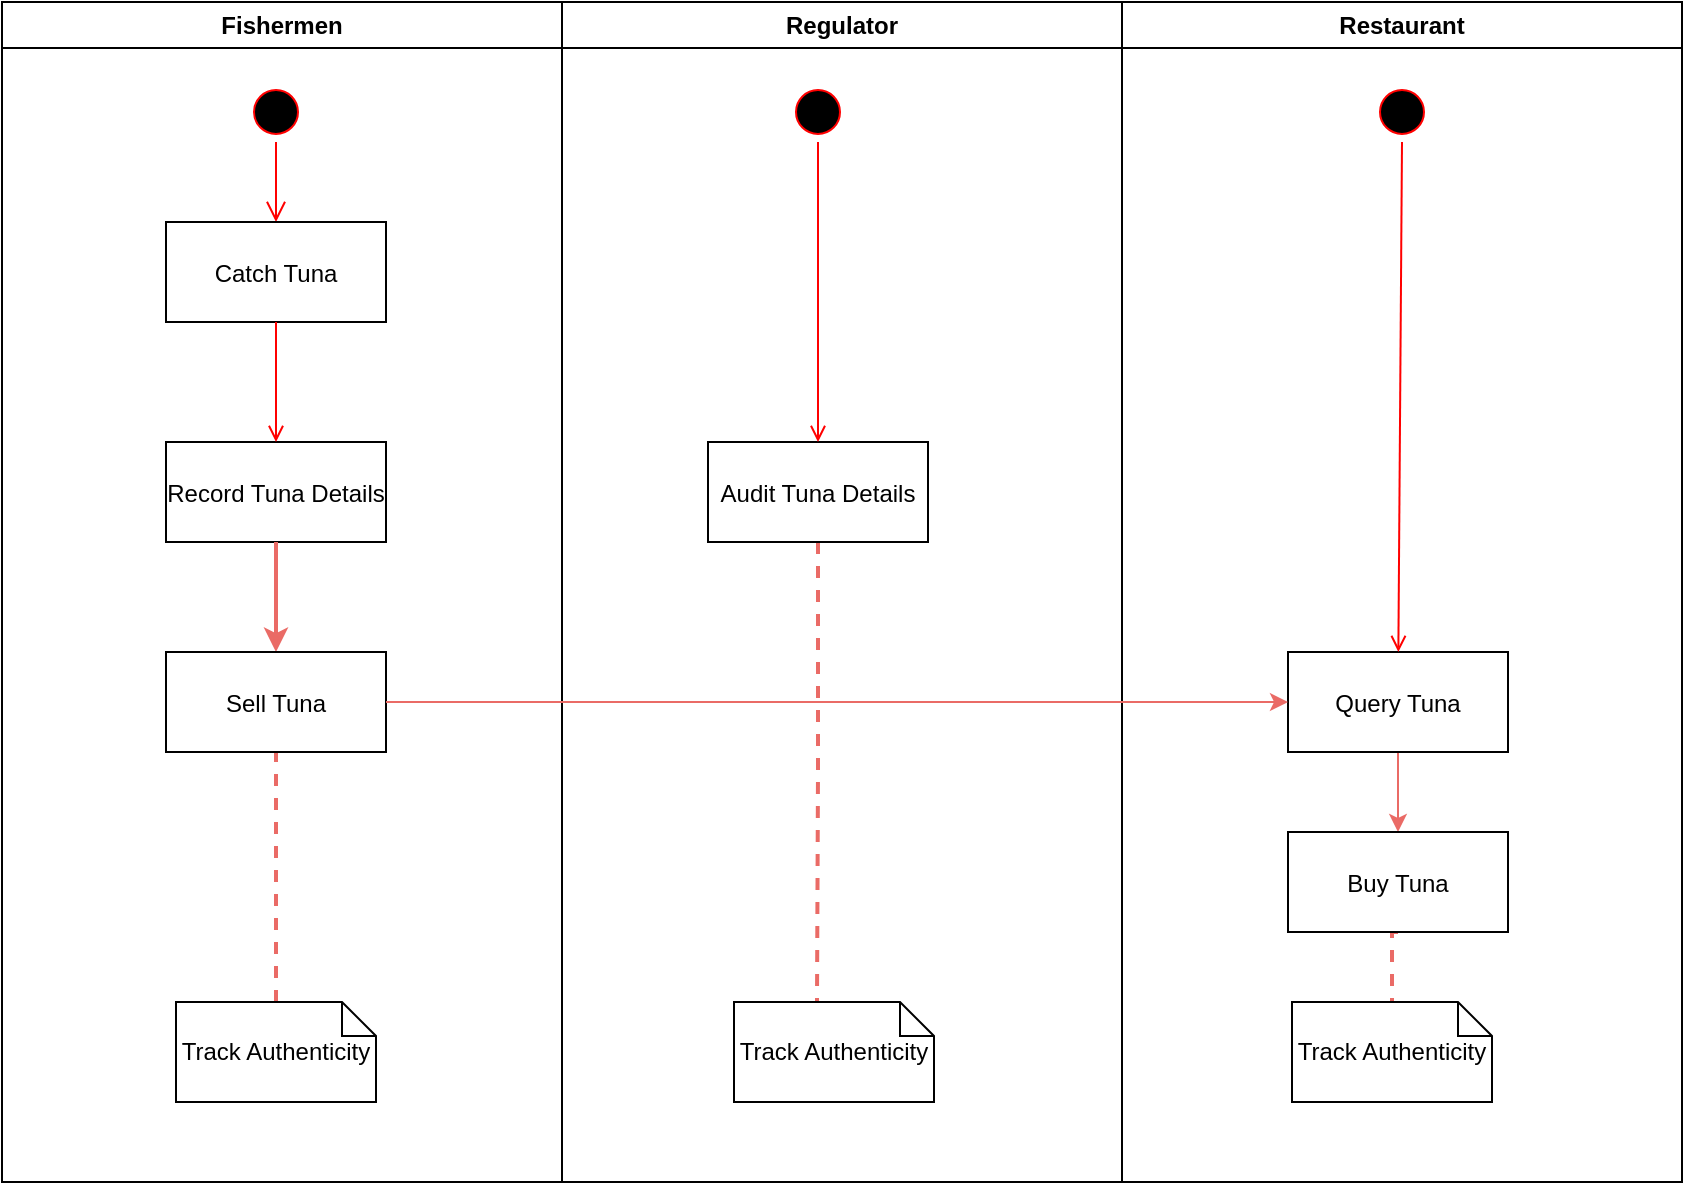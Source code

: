 <mxfile version="10.6.7" type="device"><diagram name="Page-1" id="e7e014a7-5840-1c2e-5031-d8a46d1fe8dd"><mxGraphModel dx="840" dy="484" grid="1" gridSize="10" guides="1" tooltips="1" connect="1" arrows="1" fold="1" page="1" pageScale="1" pageWidth="1169" pageHeight="826" background="#ffffff" math="0" shadow="0"><root><mxCell id="0"/><mxCell id="1" parent="0"/><mxCell id="2" value="Fishermen" style="swimlane;whiteSpace=wrap" parent="1" vertex="1"><mxGeometry x="45" y="40" width="280" height="590" as="geometry"/></mxCell><mxCell id="5" value="" style="ellipse;shape=startState;fillColor=#000000;strokeColor=#ff0000;" parent="2" vertex="1"><mxGeometry x="122" y="40" width="30" height="30" as="geometry"/></mxCell><mxCell id="6" value="" style="edgeStyle=elbowEdgeStyle;elbow=horizontal;verticalAlign=bottom;endArrow=open;endSize=8;strokeColor=#FF0000;endFill=1;rounded=0" parent="2" source="5" target="7" edge="1"><mxGeometry x="122" y="40" as="geometry"><mxPoint x="137" y="110" as="targetPoint"/></mxGeometry></mxCell><mxCell id="7" value="Catch Tuna" style="" parent="2" vertex="1"><mxGeometry x="82" y="110" width="110" height="50" as="geometry"/></mxCell><mxCell id="8" value="Record Tuna Details" style="" parent="2" vertex="1"><mxGeometry x="82" y="220" width="110" height="50" as="geometry"/></mxCell><mxCell id="9" value="" style="endArrow=open;strokeColor=#FF0000;endFill=1;rounded=0" parent="2" source="7" target="8" edge="1"><mxGeometry relative="1" as="geometry"/></mxCell><mxCell id="WyrXRHPbBenYDTwcVpxt-53" style="edgeStyle=orthogonalEdgeStyle;rounded=0;orthogonalLoop=1;jettySize=auto;html=1;exitX=0.5;exitY=0;exitDx=0;exitDy=0;exitPerimeter=0;entryX=0.5;entryY=1;entryDx=0;entryDy=0;dashed=1;endArrow=none;endFill=0;strokeColor=#EA6B66;strokeWidth=2;" edge="1" parent="2" source="WyrXRHPbBenYDTwcVpxt-41" target="WyrXRHPbBenYDTwcVpxt-51"><mxGeometry relative="1" as="geometry"/></mxCell><mxCell id="WyrXRHPbBenYDTwcVpxt-41" value="Track Authenticity" style="shape=note;whiteSpace=wrap;size=17" vertex="1" parent="2"><mxGeometry x="87" y="500" width="100" height="50" as="geometry"/></mxCell><mxCell id="WyrXRHPbBenYDTwcVpxt-54" value="" style="edgeStyle=orthogonalEdgeStyle;rounded=0;orthogonalLoop=1;jettySize=auto;html=1;startArrow=classic;startFill=1;endArrow=none;endFill=0;strokeColor=#EA6B66;strokeWidth=2;" edge="1" parent="2" source="WyrXRHPbBenYDTwcVpxt-51" target="8"><mxGeometry relative="1" as="geometry"/></mxCell><mxCell id="WyrXRHPbBenYDTwcVpxt-51" value="Sell Tuna" style="" vertex="1" parent="2"><mxGeometry x="82" y="325" width="110" height="50" as="geometry"/></mxCell><mxCell id="3" value="Regulator" style="swimlane;whiteSpace=wrap" parent="1" vertex="1"><mxGeometry x="325" y="40" width="280" height="590" as="geometry"/></mxCell><mxCell id="13" value="" style="ellipse;shape=startState;fillColor=#000000;strokeColor=#ff0000;" parent="3" vertex="1"><mxGeometry x="113" y="40" width="30" height="30" as="geometry"/></mxCell><mxCell id="WyrXRHPbBenYDTwcVpxt-50" style="edgeStyle=orthogonalEdgeStyle;rounded=0;orthogonalLoop=1;jettySize=auto;html=1;exitX=0.5;exitY=1;exitDx=0;exitDy=0;entryX=0;entryY=0;entryDx=41.5;entryDy=0;entryPerimeter=0;dashed=1;endArrow=none;endFill=0;strokeColor=#EA6B66;strokeWidth=2;" edge="1" parent="3" source="16" target="WyrXRHPbBenYDTwcVpxt-45"><mxGeometry relative="1" as="geometry"/></mxCell><mxCell id="16" value="Audit Tuna Details" style="" parent="3" vertex="1"><mxGeometry x="73" y="220" width="110" height="50" as="geometry"/></mxCell><mxCell id="17" value="" style="endArrow=open;strokeColor=#FF0000;endFill=1;rounded=0;exitX=0.5;exitY=1;exitDx=0;exitDy=0;" parent="3" source="13" target="16" edge="1"><mxGeometry relative="1" as="geometry"><mxPoint x="128" y="160" as="sourcePoint"/></mxGeometry></mxCell><mxCell id="WyrXRHPbBenYDTwcVpxt-45" value="Track Authenticity" style="shape=note;whiteSpace=wrap;size=17" vertex="1" parent="3"><mxGeometry x="86" y="500" width="100" height="50" as="geometry"/></mxCell><mxCell id="4" value="Restaurant" style="swimlane;whiteSpace=wrap" parent="1" vertex="1"><mxGeometry x="605" y="40" width="280" height="590" as="geometry"/></mxCell><mxCell id="WyrXRHPbBenYDTwcVpxt-55" value="" style="ellipse;shape=startState;fillColor=#000000;strokeColor=#ff0000;" vertex="1" parent="4"><mxGeometry x="125" y="40" width="30" height="30" as="geometry"/></mxCell><mxCell id="WyrXRHPbBenYDTwcVpxt-60" style="edgeStyle=orthogonalEdgeStyle;rounded=0;orthogonalLoop=1;jettySize=auto;html=1;exitX=0.5;exitY=1;exitDx=0;exitDy=0;entryX=0.5;entryY=0;entryDx=0;entryDy=0;startArrow=none;startFill=0;endArrow=classic;endFill=1;strokeColor=#EA6B66;strokeWidth=1;" edge="1" parent="4" source="WyrXRHPbBenYDTwcVpxt-56" target="WyrXRHPbBenYDTwcVpxt-58"><mxGeometry relative="1" as="geometry"/></mxCell><mxCell id="WyrXRHPbBenYDTwcVpxt-56" value="Query Tuna" style="" vertex="1" parent="4"><mxGeometry x="83" y="325" width="110" height="50" as="geometry"/></mxCell><mxCell id="WyrXRHPbBenYDTwcVpxt-57" value="" style="endArrow=open;strokeColor=#FF0000;endFill=1;rounded=0;exitX=0.5;exitY=1;exitDx=0;exitDy=0;" edge="1" parent="4" source="WyrXRHPbBenYDTwcVpxt-55" target="WyrXRHPbBenYDTwcVpxt-56"><mxGeometry relative="1" as="geometry"><mxPoint x="-185" y="120" as="sourcePoint"/></mxGeometry></mxCell><mxCell id="WyrXRHPbBenYDTwcVpxt-62" style="edgeStyle=orthogonalEdgeStyle;rounded=0;orthogonalLoop=1;jettySize=auto;html=1;exitX=0.5;exitY=1;exitDx=0;exitDy=0;entryX=0.5;entryY=0;entryDx=0;entryDy=0;entryPerimeter=0;startArrow=none;startFill=0;endArrow=none;endFill=0;strokeColor=#EA6B66;strokeWidth=2;dashed=1;" edge="1" parent="4" source="WyrXRHPbBenYDTwcVpxt-58" target="WyrXRHPbBenYDTwcVpxt-61"><mxGeometry relative="1" as="geometry"/></mxCell><mxCell id="WyrXRHPbBenYDTwcVpxt-58" value="Buy Tuna" style="" vertex="1" parent="4"><mxGeometry x="83" y="415" width="110" height="50" as="geometry"/></mxCell><mxCell id="WyrXRHPbBenYDTwcVpxt-61" value="Track Authenticity" style="shape=note;whiteSpace=wrap;size=17" vertex="1" parent="4"><mxGeometry x="85" y="500" width="100" height="50" as="geometry"/></mxCell><mxCell id="WyrXRHPbBenYDTwcVpxt-52" style="edgeStyle=orthogonalEdgeStyle;rounded=0;orthogonalLoop=1;jettySize=auto;html=1;exitX=0.5;exitY=1;exitDx=0;exitDy=0;endArrow=none;endFill=0;strokeColor=#EA6B66;strokeWidth=1;startArrow=none;startFill=0;" edge="1" parent="1" source="8"><mxGeometry relative="1" as="geometry"><mxPoint x="182" y="360" as="targetPoint"/></mxGeometry></mxCell><mxCell id="WyrXRHPbBenYDTwcVpxt-63" style="edgeStyle=orthogonalEdgeStyle;rounded=0;orthogonalLoop=1;jettySize=auto;html=1;exitX=1;exitY=0.5;exitDx=0;exitDy=0;entryX=0;entryY=0.5;entryDx=0;entryDy=0;startArrow=none;startFill=0;endArrow=classic;endFill=1;strokeColor=#EA6B66;strokeWidth=1;fillColor=#d80073;" edge="1" parent="1" source="WyrXRHPbBenYDTwcVpxt-51" target="WyrXRHPbBenYDTwcVpxt-56"><mxGeometry relative="1" as="geometry"/></mxCell></root></mxGraphModel></diagram></mxfile>